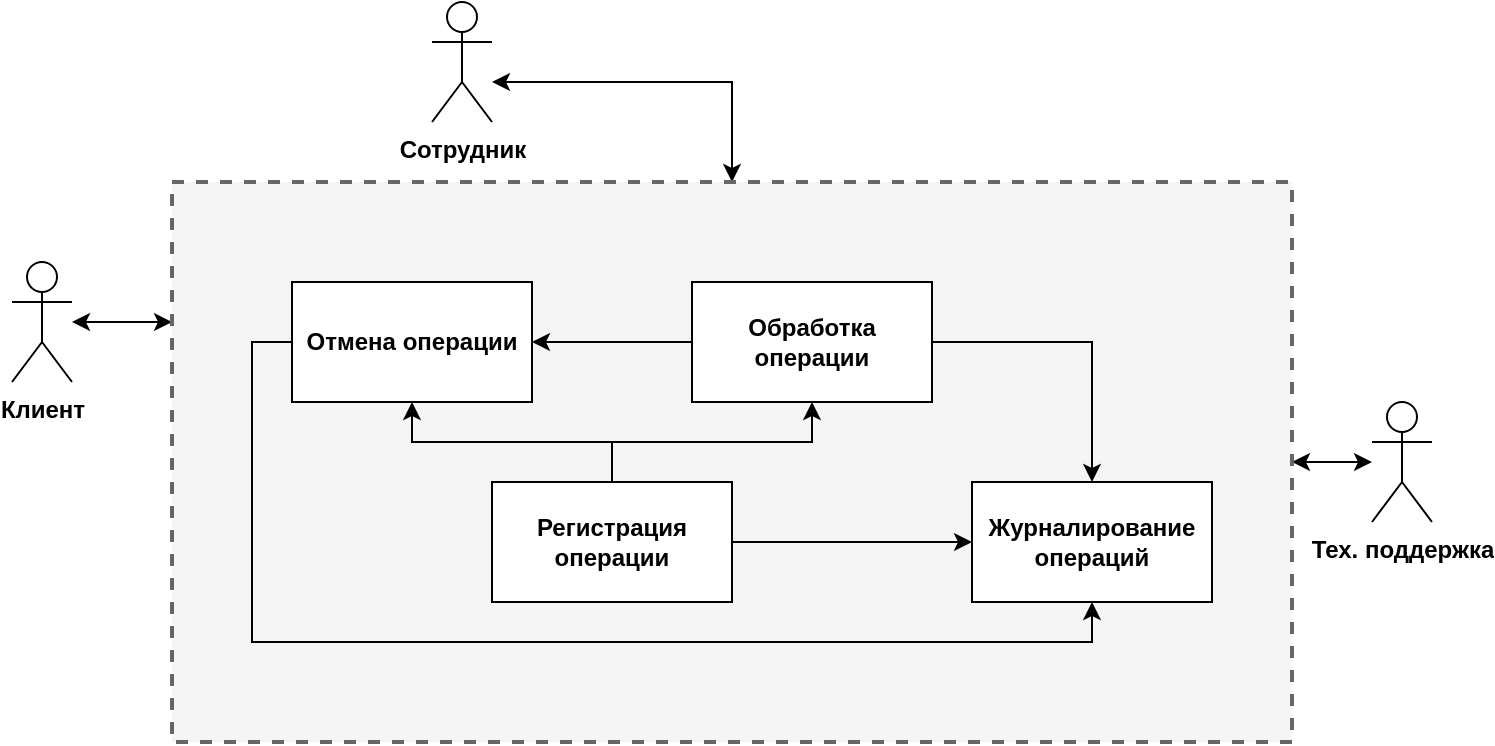 <mxfile version="14.6.13" type="device"><diagram id="c7h0eC7UzdHLTtB87yuk" name="Page-1"><mxGraphModel dx="1106" dy="766" grid="1" gridSize="10" guides="1" tooltips="1" connect="1" arrows="1" fold="1" page="1" pageScale="1" pageWidth="1169" pageHeight="827" math="0" shadow="0"><root><mxCell id="0"/><mxCell id="1" parent="0"/><mxCell id="8BctnkOxXZFpflUdeAJ_-22" style="edgeStyle=orthogonalEdgeStyle;rounded=0;orthogonalLoop=1;jettySize=auto;html=1;entryX=0;entryY=0.25;entryDx=0;entryDy=0;startArrow=classic;startFill=1;" edge="1" parent="1" source="8BctnkOxXZFpflUdeAJ_-1" target="8BctnkOxXZFpflUdeAJ_-4"><mxGeometry relative="1" as="geometry"/></mxCell><mxCell id="8BctnkOxXZFpflUdeAJ_-1" value="&lt;b&gt;Клиент&lt;/b&gt;" style="shape=umlActor;verticalLabelPosition=bottom;verticalAlign=top;html=1;outlineConnect=0;" vertex="1" parent="1"><mxGeometry x="120" y="200" width="30" height="60" as="geometry"/></mxCell><mxCell id="8BctnkOxXZFpflUdeAJ_-21" style="edgeStyle=orthogonalEdgeStyle;rounded=0;orthogonalLoop=1;jettySize=auto;html=1;entryX=0.5;entryY=0;entryDx=0;entryDy=0;startArrow=classic;startFill=1;" edge="1" parent="1" target="8BctnkOxXZFpflUdeAJ_-4"><mxGeometry relative="1" as="geometry"><mxPoint x="360" y="110" as="sourcePoint"/><Array as="points"><mxPoint x="360" y="110"/><mxPoint x="480" y="110"/></Array></mxGeometry></mxCell><mxCell id="8BctnkOxXZFpflUdeAJ_-2" value="&lt;b&gt;Сотрудник&lt;/b&gt;" style="shape=umlActor;verticalLabelPosition=bottom;verticalAlign=top;html=1;outlineConnect=0;" vertex="1" parent="1"><mxGeometry x="330" y="70" width="30" height="60" as="geometry"/></mxCell><mxCell id="8BctnkOxXZFpflUdeAJ_-20" style="edgeStyle=orthogonalEdgeStyle;rounded=0;orthogonalLoop=1;jettySize=auto;html=1;startArrow=classic;startFill=1;" edge="1" parent="1" source="8BctnkOxXZFpflUdeAJ_-3" target="8BctnkOxXZFpflUdeAJ_-4"><mxGeometry relative="1" as="geometry"/></mxCell><mxCell id="8BctnkOxXZFpflUdeAJ_-3" value="&lt;b&gt;Тех. поддержка&lt;/b&gt;" style="shape=umlActor;verticalLabelPosition=bottom;verticalAlign=top;html=1;outlineConnect=0;" vertex="1" parent="1"><mxGeometry x="800" y="270" width="30" height="60" as="geometry"/></mxCell><mxCell id="8BctnkOxXZFpflUdeAJ_-4" value="" style="rounded=0;whiteSpace=wrap;html=1;fillColor=#f5f5f5;strokeWidth=2;dashed=1;strokeColor=#666666;fontColor=#333333;" vertex="1" parent="1"><mxGeometry x="200" y="160" width="560" height="280" as="geometry"/></mxCell><mxCell id="8BctnkOxXZFpflUdeAJ_-10" value="" style="edgeStyle=orthogonalEdgeStyle;rounded=0;orthogonalLoop=1;jettySize=auto;html=1;" edge="1" parent="1" source="8BctnkOxXZFpflUdeAJ_-6" target="8BctnkOxXZFpflUdeAJ_-9"><mxGeometry relative="1" as="geometry"/></mxCell><mxCell id="8BctnkOxXZFpflUdeAJ_-12" value="" style="edgeStyle=orthogonalEdgeStyle;rounded=0;orthogonalLoop=1;jettySize=auto;html=1;" edge="1" parent="1" source="8BctnkOxXZFpflUdeAJ_-6" target="8BctnkOxXZFpflUdeAJ_-11"><mxGeometry relative="1" as="geometry"/></mxCell><mxCell id="8BctnkOxXZFpflUdeAJ_-18" style="edgeStyle=orthogonalEdgeStyle;rounded=0;orthogonalLoop=1;jettySize=auto;html=1;exitX=1;exitY=0.5;exitDx=0;exitDy=0;entryX=0;entryY=0.5;entryDx=0;entryDy=0;" edge="1" parent="1" source="8BctnkOxXZFpflUdeAJ_-6" target="8BctnkOxXZFpflUdeAJ_-15"><mxGeometry relative="1" as="geometry"/></mxCell><mxCell id="8BctnkOxXZFpflUdeAJ_-6" value="&lt;b&gt;Регистрация операции&lt;/b&gt;" style="rounded=0;whiteSpace=wrap;html=1;strokeWidth=1;" vertex="1" parent="1"><mxGeometry x="360" y="310" width="120" height="60" as="geometry"/></mxCell><mxCell id="8BctnkOxXZFpflUdeAJ_-13" style="edgeStyle=orthogonalEdgeStyle;rounded=0;orthogonalLoop=1;jettySize=auto;html=1;entryX=1;entryY=0.5;entryDx=0;entryDy=0;exitX=0;exitY=0.5;exitDx=0;exitDy=0;" edge="1" parent="1" source="8BctnkOxXZFpflUdeAJ_-9" target="8BctnkOxXZFpflUdeAJ_-11"><mxGeometry relative="1" as="geometry"/></mxCell><mxCell id="8BctnkOxXZFpflUdeAJ_-16" value="" style="edgeStyle=orthogonalEdgeStyle;rounded=0;orthogonalLoop=1;jettySize=auto;html=1;" edge="1" parent="1" source="8BctnkOxXZFpflUdeAJ_-9" target="8BctnkOxXZFpflUdeAJ_-15"><mxGeometry relative="1" as="geometry"/></mxCell><mxCell id="8BctnkOxXZFpflUdeAJ_-9" value="&lt;b&gt;Обработка операции&lt;/b&gt;" style="rounded=0;whiteSpace=wrap;html=1;strokeWidth=1;" vertex="1" parent="1"><mxGeometry x="460" y="210" width="120" height="60" as="geometry"/></mxCell><mxCell id="8BctnkOxXZFpflUdeAJ_-19" style="edgeStyle=orthogonalEdgeStyle;rounded=0;orthogonalLoop=1;jettySize=auto;html=1;exitX=0;exitY=0.5;exitDx=0;exitDy=0;entryX=0.5;entryY=1;entryDx=0;entryDy=0;" edge="1" parent="1" source="8BctnkOxXZFpflUdeAJ_-11" target="8BctnkOxXZFpflUdeAJ_-15"><mxGeometry relative="1" as="geometry"/></mxCell><mxCell id="8BctnkOxXZFpflUdeAJ_-11" value="&lt;b&gt;Отмена операции&lt;/b&gt;" style="rounded=0;whiteSpace=wrap;html=1;strokeWidth=1;" vertex="1" parent="1"><mxGeometry x="260" y="210" width="120" height="60" as="geometry"/></mxCell><mxCell id="8BctnkOxXZFpflUdeAJ_-15" value="&lt;b&gt;Журналирование&lt;br&gt;операций&lt;br&gt;&lt;/b&gt;" style="rounded=0;whiteSpace=wrap;html=1;strokeWidth=1;" vertex="1" parent="1"><mxGeometry x="600" y="310" width="120" height="60" as="geometry"/></mxCell><mxCell id="8BctnkOxXZFpflUdeAJ_-17" style="edgeStyle=orthogonalEdgeStyle;rounded=0;orthogonalLoop=1;jettySize=auto;html=1;exitX=0.5;exitY=1;exitDx=0;exitDy=0;" edge="1" parent="1" source="8BctnkOxXZFpflUdeAJ_-15" target="8BctnkOxXZFpflUdeAJ_-15"><mxGeometry relative="1" as="geometry"/></mxCell></root></mxGraphModel></diagram></mxfile>